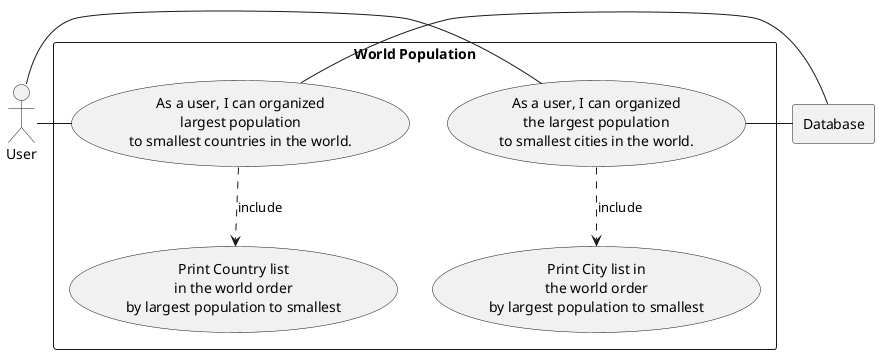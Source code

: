@startuml

actor User as "User"

rectangle Database

rectangle "World Population" {
    usecase UC4 as "As a user, I can organized
    the largest population
    to smallest cities in the world."

    usecase UC5 as "As a user, I can organized
    largest population
    to smallest countries in the world."

    usecase UCa as "Print City list in
    the world order
    by largest population to smallest"

    usecase UCb as "Print Country list
    in the world order
    by largest population to smallest"

    User - UC4
    User - UC5
    UC4 ..> UCa : include
    UC5 ..> UCb : include
    UC4 - Database
    UC5 - Database
}

@enduml